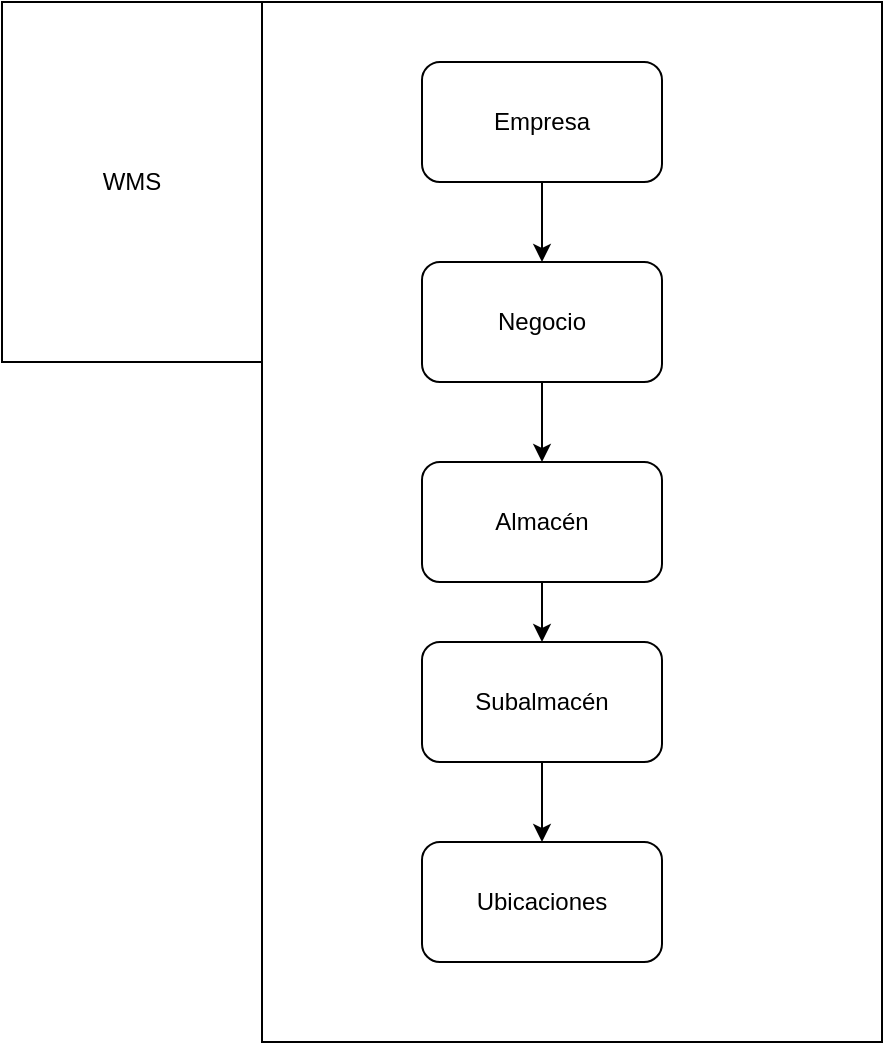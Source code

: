 <mxfile version="28.2.5">
  <diagram name="Página-1" id="0DDq4Op6VfTNFtq13c_w">
    <mxGraphModel dx="1280" dy="528" grid="1" gridSize="10" guides="1" tooltips="1" connect="1" arrows="1" fold="1" page="1" pageScale="1" pageWidth="827" pageHeight="1169" math="0" shadow="0">
      <root>
        <mxCell id="0" />
        <mxCell id="1" parent="0" />
        <mxCell id="nMXzzmbeyMNV9SAZg80v-11" value="" style="rounded=0;whiteSpace=wrap;html=1;" vertex="1" parent="1">
          <mxGeometry x="180" y="70" width="310" height="520" as="geometry" />
        </mxCell>
        <mxCell id="nMXzzmbeyMNV9SAZg80v-4" value="" style="edgeStyle=orthogonalEdgeStyle;rounded=0;orthogonalLoop=1;jettySize=auto;html=1;" edge="1" parent="1" source="nMXzzmbeyMNV9SAZg80v-1" target="nMXzzmbeyMNV9SAZg80v-2">
          <mxGeometry relative="1" as="geometry" />
        </mxCell>
        <mxCell id="nMXzzmbeyMNV9SAZg80v-1" value="Empresa" style="rounded=1;whiteSpace=wrap;html=1;" vertex="1" parent="1">
          <mxGeometry x="260" y="100" width="120" height="60" as="geometry" />
        </mxCell>
        <mxCell id="nMXzzmbeyMNV9SAZg80v-5" value="" style="edgeStyle=orthogonalEdgeStyle;rounded=0;orthogonalLoop=1;jettySize=auto;html=1;" edge="1" parent="1" source="nMXzzmbeyMNV9SAZg80v-2" target="nMXzzmbeyMNV9SAZg80v-3">
          <mxGeometry relative="1" as="geometry" />
        </mxCell>
        <mxCell id="nMXzzmbeyMNV9SAZg80v-2" value="Negocio" style="rounded=1;whiteSpace=wrap;html=1;" vertex="1" parent="1">
          <mxGeometry x="260" y="200" width="120" height="60" as="geometry" />
        </mxCell>
        <mxCell id="nMXzzmbeyMNV9SAZg80v-7" value="" style="edgeStyle=orthogonalEdgeStyle;rounded=0;orthogonalLoop=1;jettySize=auto;html=1;" edge="1" parent="1" source="nMXzzmbeyMNV9SAZg80v-3" target="nMXzzmbeyMNV9SAZg80v-6">
          <mxGeometry relative="1" as="geometry" />
        </mxCell>
        <mxCell id="nMXzzmbeyMNV9SAZg80v-3" value="Almacén" style="rounded=1;whiteSpace=wrap;html=1;" vertex="1" parent="1">
          <mxGeometry x="260" y="300" width="120" height="60" as="geometry" />
        </mxCell>
        <mxCell id="nMXzzmbeyMNV9SAZg80v-10" value="" style="edgeStyle=orthogonalEdgeStyle;rounded=0;orthogonalLoop=1;jettySize=auto;html=1;" edge="1" parent="1" source="nMXzzmbeyMNV9SAZg80v-6" target="nMXzzmbeyMNV9SAZg80v-9">
          <mxGeometry relative="1" as="geometry" />
        </mxCell>
        <mxCell id="nMXzzmbeyMNV9SAZg80v-6" value="Subalmacén" style="rounded=1;whiteSpace=wrap;html=1;" vertex="1" parent="1">
          <mxGeometry x="260" y="390" width="120" height="60" as="geometry" />
        </mxCell>
        <mxCell id="nMXzzmbeyMNV9SAZg80v-9" value="Ubicaciones" style="rounded=1;whiteSpace=wrap;html=1;" vertex="1" parent="1">
          <mxGeometry x="260" y="490" width="120" height="60" as="geometry" />
        </mxCell>
        <mxCell id="nMXzzmbeyMNV9SAZg80v-12" value="WMS" style="rounded=0;whiteSpace=wrap;html=1;fillColor=#FFFFFF;" vertex="1" parent="1">
          <mxGeometry x="50" y="70" width="130" height="180" as="geometry" />
        </mxCell>
      </root>
    </mxGraphModel>
  </diagram>
</mxfile>

